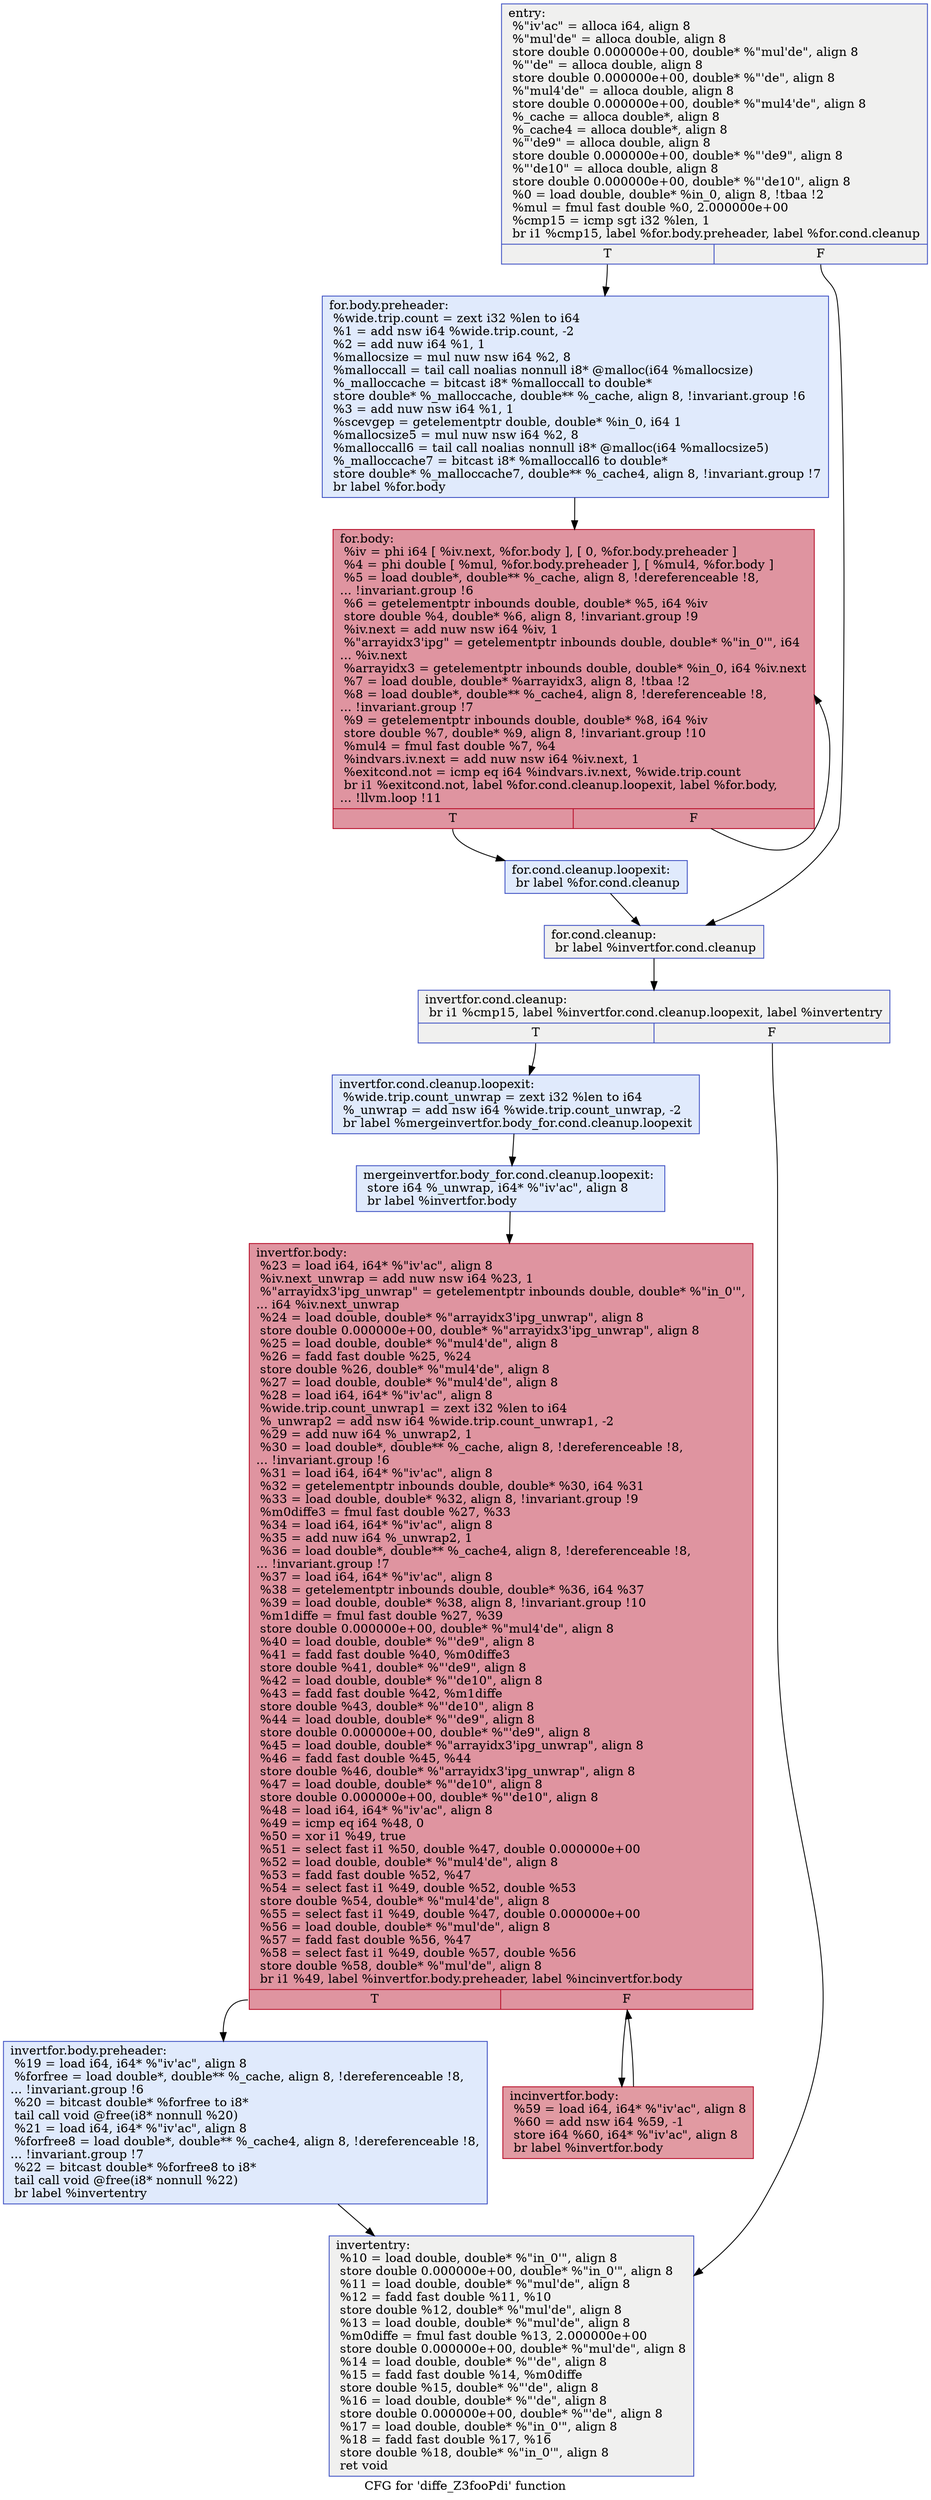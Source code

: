digraph "CFG for 'diffe_Z3fooPdi' function" {
	label="CFG for 'diffe_Z3fooPdi' function";

	Node0x95ac9f0 [shape=record,color="#3d50c3ff", style=filled, fillcolor="#dedcdb70",label="{entry:\l  %\"iv'ac\" = alloca i64, align 8\l  %\"mul'de\" = alloca double, align 8\l  store double 0.000000e+00, double* %\"mul'de\", align 8\l  %\"'de\" = alloca double, align 8\l  store double 0.000000e+00, double* %\"'de\", align 8\l  %\"mul4'de\" = alloca double, align 8\l  store double 0.000000e+00, double* %\"mul4'de\", align 8\l  %_cache = alloca double*, align 8\l  %_cache4 = alloca double*, align 8\l  %\"'de9\" = alloca double, align 8\l  store double 0.000000e+00, double* %\"'de9\", align 8\l  %\"'de10\" = alloca double, align 8\l  store double 0.000000e+00, double* %\"'de10\", align 8\l  %0 = load double, double* %in_0, align 8, !tbaa !2\l  %mul = fmul fast double %0, 2.000000e+00\l  %cmp15 = icmp sgt i32 %len, 1\l  br i1 %cmp15, label %for.body.preheader, label %for.cond.cleanup\l|{<s0>T|<s1>F}}"];
	Node0x95ac9f0:s0 -> Node0x95ad560;
	Node0x95ac9f0:s1 -> Node0x95ad5d0;
	Node0x95ad560 [shape=record,color="#3d50c3ff", style=filled, fillcolor="#b9d0f970",label="{for.body.preheader:                               \l  %wide.trip.count = zext i32 %len to i64\l  %1 = add nsw i64 %wide.trip.count, -2\l  %2 = add nuw i64 %1, 1\l  %mallocsize = mul nuw nsw i64 %2, 8\l  %malloccall = tail call noalias nonnull i8* @malloc(i64 %mallocsize)\l  %_malloccache = bitcast i8* %malloccall to double*\l  store double* %_malloccache, double** %_cache, align 8, !invariant.group !6\l  %3 = add nuw nsw i64 %1, 1\l  %scevgep = getelementptr double, double* %in_0, i64 1\l  %mallocsize5 = mul nuw nsw i64 %2, 8\l  %malloccall6 = tail call noalias nonnull i8* @malloc(i64 %mallocsize5)\l  %_malloccache7 = bitcast i8* %malloccall6 to double*\l  store double* %_malloccache7, double** %_cache4, align 8, !invariant.group !7\l  br label %for.body\l}"];
	Node0x95ad560 -> Node0x95a8fb0;
	Node0x95af010 [shape=record,color="#3d50c3ff", style=filled, fillcolor="#b9d0f970",label="{for.cond.cleanup.loopexit:                        \l  br label %for.cond.cleanup\l}"];
	Node0x95af010 -> Node0x95ad5d0;
	Node0x95ad5d0 [shape=record,color="#3d50c3ff", style=filled, fillcolor="#dedcdb70",label="{for.cond.cleanup:                                 \l  br label %invertfor.cond.cleanup\l}"];
	Node0x95ad5d0 -> Node0x95af1d0;
	Node0x95a8fb0 [shape=record,color="#b70d28ff", style=filled, fillcolor="#b70d2870",label="{for.body:                                         \l  %iv = phi i64 [ %iv.next, %for.body ], [ 0, %for.body.preheader ]\l  %4 = phi double [ %mul, %for.body.preheader ], [ %mul4, %for.body ]\l  %5 = load double*, double** %_cache, align 8, !dereferenceable !8,\l... !invariant.group !6\l  %6 = getelementptr inbounds double, double* %5, i64 %iv\l  store double %4, double* %6, align 8, !invariant.group !9\l  %iv.next = add nuw nsw i64 %iv, 1\l  %\"arrayidx3'ipg\" = getelementptr inbounds double, double* %\"in_0'\", i64\l... %iv.next\l  %arrayidx3 = getelementptr inbounds double, double* %in_0, i64 %iv.next\l  %7 = load double, double* %arrayidx3, align 8, !tbaa !2\l  %8 = load double*, double** %_cache4, align 8, !dereferenceable !8,\l... !invariant.group !7\l  %9 = getelementptr inbounds double, double* %8, i64 %iv\l  store double %7, double* %9, align 8, !invariant.group !10\l  %mul4 = fmul fast double %7, %4\l  %indvars.iv.next = add nuw nsw i64 %iv.next, 1\l  %exitcond.not = icmp eq i64 %indvars.iv.next, %wide.trip.count\l  br i1 %exitcond.not, label %for.cond.cleanup.loopexit, label %for.body,\l... !llvm.loop !11\l|{<s0>T|<s1>F}}"];
	Node0x95a8fb0:s0 -> Node0x95af010;
	Node0x95a8fb0:s1 -> Node0x95a8fb0;
	Node0x95af460 [shape=record,color="#3d50c3ff", style=filled, fillcolor="#dedcdb70",label="{invertentry:                                      \l  %10 = load double, double* %\"in_0'\", align 8\l  store double 0.000000e+00, double* %\"in_0'\", align 8\l  %11 = load double, double* %\"mul'de\", align 8\l  %12 = fadd fast double %11, %10\l  store double %12, double* %\"mul'de\", align 8\l  %13 = load double, double* %\"mul'de\", align 8\l  %m0diffe = fmul fast double %13, 2.000000e+00\l  store double 0.000000e+00, double* %\"mul'de\", align 8\l  %14 = load double, double* %\"'de\", align 8\l  %15 = fadd fast double %14, %m0diffe\l  store double %15, double* %\"'de\", align 8\l  %16 = load double, double* %\"'de\", align 8\l  store double 0.000000e+00, double* %\"'de\", align 8\l  %17 = load double, double* %\"in_0'\", align 8\l  %18 = fadd fast double %17, %16\l  store double %18, double* %\"in_0'\", align 8\l  ret void\l}"];
	Node0x95b2170 [shape=record,color="#3d50c3ff", style=filled, fillcolor="#b9d0f970",label="{invertfor.body.preheader:                         \l  %19 = load i64, i64* %\"iv'ac\", align 8\l  %forfree = load double*, double** %_cache, align 8, !dereferenceable !8,\l... !invariant.group !6\l  %20 = bitcast double* %forfree to i8*\l  tail call void @free(i8* nonnull %20)\l  %21 = load i64, i64* %\"iv'ac\", align 8\l  %forfree8 = load double*, double** %_cache4, align 8, !dereferenceable !8,\l... !invariant.group !7\l  %22 = bitcast double* %forfree8 to i8*\l  tail call void @free(i8* nonnull %22)\l  br label %invertentry\l}"];
	Node0x95b2170 -> Node0x95af460;
	Node0x95b2840 [shape=record,color="#3d50c3ff", style=filled, fillcolor="#b9d0f970",label="{invertfor.cond.cleanup.loopexit:                  \l  %wide.trip.count_unwrap = zext i32 %len to i64\l  %_unwrap = add nsw i64 %wide.trip.count_unwrap, -2\l  br label %mergeinvertfor.body_for.cond.cleanup.loopexit\l}"];
	Node0x95b2840 -> Node0x95b2ad0;
	Node0x95b2ad0 [shape=record,color="#3d50c3ff", style=filled, fillcolor="#b9d0f970",label="{mergeinvertfor.body_for.cond.cleanup.loopexit:    \l  store i64 %_unwrap, i64* %\"iv'ac\", align 8\l  br label %invertfor.body\l}"];
	Node0x95b2ad0 -> Node0x95b2cf0;
	Node0x95af1d0 [shape=record,color="#3d50c3ff", style=filled, fillcolor="#dedcdb70",label="{invertfor.cond.cleanup:                           \l  br i1 %cmp15, label %invertfor.cond.cleanup.loopexit, label %invertentry\l|{<s0>T|<s1>F}}"];
	Node0x95af1d0:s0 -> Node0x95b2840;
	Node0x95af1d0:s1 -> Node0x95af460;
	Node0x95b2cf0 [shape=record,color="#b70d28ff", style=filled, fillcolor="#b70d2870",label="{invertfor.body:                                   \l  %23 = load i64, i64* %\"iv'ac\", align 8\l  %iv.next_unwrap = add nuw nsw i64 %23, 1\l  %\"arrayidx3'ipg_unwrap\" = getelementptr inbounds double, double* %\"in_0'\",\l... i64 %iv.next_unwrap\l  %24 = load double, double* %\"arrayidx3'ipg_unwrap\", align 8\l  store double 0.000000e+00, double* %\"arrayidx3'ipg_unwrap\", align 8\l  %25 = load double, double* %\"mul4'de\", align 8\l  %26 = fadd fast double %25, %24\l  store double %26, double* %\"mul4'de\", align 8\l  %27 = load double, double* %\"mul4'de\", align 8\l  %28 = load i64, i64* %\"iv'ac\", align 8\l  %wide.trip.count_unwrap1 = zext i32 %len to i64\l  %_unwrap2 = add nsw i64 %wide.trip.count_unwrap1, -2\l  %29 = add nuw i64 %_unwrap2, 1\l  %30 = load double*, double** %_cache, align 8, !dereferenceable !8,\l... !invariant.group !6\l  %31 = load i64, i64* %\"iv'ac\", align 8\l  %32 = getelementptr inbounds double, double* %30, i64 %31\l  %33 = load double, double* %32, align 8, !invariant.group !9\l  %m0diffe3 = fmul fast double %27, %33\l  %34 = load i64, i64* %\"iv'ac\", align 8\l  %35 = add nuw i64 %_unwrap2, 1\l  %36 = load double*, double** %_cache4, align 8, !dereferenceable !8,\l... !invariant.group !7\l  %37 = load i64, i64* %\"iv'ac\", align 8\l  %38 = getelementptr inbounds double, double* %36, i64 %37\l  %39 = load double, double* %38, align 8, !invariant.group !10\l  %m1diffe = fmul fast double %27, %39\l  store double 0.000000e+00, double* %\"mul4'de\", align 8\l  %40 = load double, double* %\"'de9\", align 8\l  %41 = fadd fast double %40, %m0diffe3\l  store double %41, double* %\"'de9\", align 8\l  %42 = load double, double* %\"'de10\", align 8\l  %43 = fadd fast double %42, %m1diffe\l  store double %43, double* %\"'de10\", align 8\l  %44 = load double, double* %\"'de9\", align 8\l  store double 0.000000e+00, double* %\"'de9\", align 8\l  %45 = load double, double* %\"arrayidx3'ipg_unwrap\", align 8\l  %46 = fadd fast double %45, %44\l  store double %46, double* %\"arrayidx3'ipg_unwrap\", align 8\l  %47 = load double, double* %\"'de10\", align 8\l  store double 0.000000e+00, double* %\"'de10\", align 8\l  %48 = load i64, i64* %\"iv'ac\", align 8\l  %49 = icmp eq i64 %48, 0\l  %50 = xor i1 %49, true\l  %51 = select fast i1 %50, double %47, double 0.000000e+00\l  %52 = load double, double* %\"mul4'de\", align 8\l  %53 = fadd fast double %52, %47\l  %54 = select fast i1 %49, double %52, double %53\l  store double %54, double* %\"mul4'de\", align 8\l  %55 = select fast i1 %49, double %47, double 0.000000e+00\l  %56 = load double, double* %\"mul'de\", align 8\l  %57 = fadd fast double %56, %47\l  %58 = select fast i1 %49, double %57, double %56\l  store double %58, double* %\"mul'de\", align 8\l  br i1 %49, label %invertfor.body.preheader, label %incinvertfor.body\l|{<s0>T|<s1>F}}"];
	Node0x95b2cf0:s0 -> Node0x95b2170;
	Node0x95b2cf0:s1 -> Node0x95b5f20;
	Node0x95b5f20 [shape=record,color="#b70d28ff", style=filled, fillcolor="#bb1b2c70",label="{incinvertfor.body:                                \l  %59 = load i64, i64* %\"iv'ac\", align 8\l  %60 = add nsw i64 %59, -1\l  store i64 %60, i64* %\"iv'ac\", align 8\l  br label %invertfor.body\l}"];
	Node0x95b5f20 -> Node0x95b2cf0;
}
